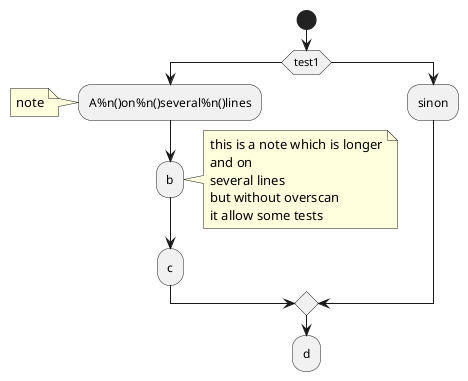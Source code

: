 {
  "sha1": "7f7z2mfldnnghy94mz88otvr87dsjv",
  "insertion": {
    "when": "2024-05-30T20:48:21.186Z",
    "user": "plantuml@gmail.com"
  }
}
@startuml
start


if (test1) then
:A%n()on%n()several%n()lines;
note left
note
end note

:b;
note right
this is a note which is longer
and on
several lines
but without overscan
it allow some tests
end note

:c;

else

:sinon;

endif

:d;

@enduml
